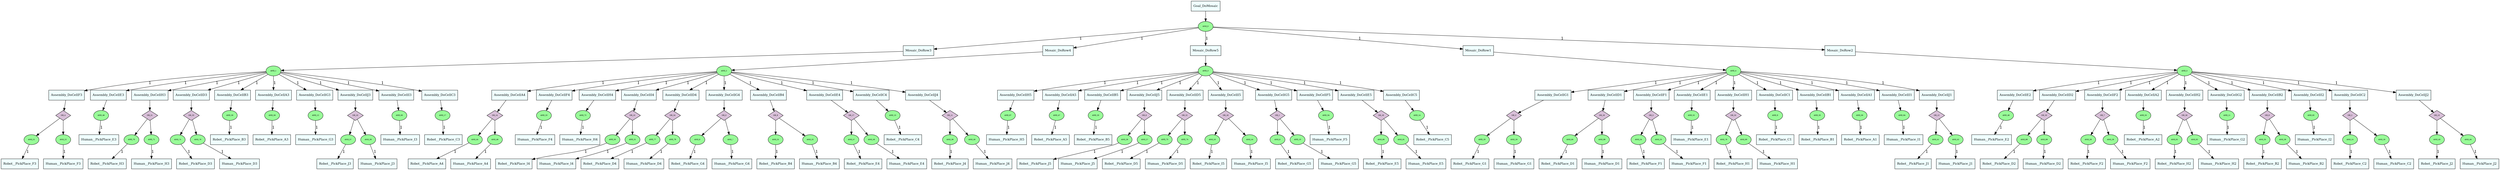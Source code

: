 digraph decomposition_graph {
	rankdir=TB;
	node [fontsize=11, style=filled, fillcolor=azure, shape = box]
	AND_0 [fontsize=6, shape= oval, style=filled, fillcolor= palegreen];
	Goal_DoMosaic -> AND_0;
	AND_0 -> Mosaic_DoRow3 [label= "1"];
	AND_0 -> Mosaic_DoRow4 [label= "1"];
	AND_0 -> Mosaic_DoRow5 [label= "1"];
	AND_0 -> Mosaic_DoRow1 [label= "1"];
	AND_0 -> Mosaic_DoRow2 [label= "1"];
	AND_1 [fontsize=6, shape= oval, style=filled, fillcolor= palegreen];
	Mosaic_DoRow3 -> AND_1;
	AND_1 -> Assembly_DoCellF3 [label= "1"];
	AND_1 -> Assembly_DoCellE3 [label= "1"];
	AND_1 -> Assembly_DoCellH3 [label= "1"];
	AND_1 -> Assembly_DoCellD3 [label= "1"];
	AND_1 -> Assembly_DoCellB3 [label= "1"];
	AND_1 -> Assembly_DoCellA3 [label= "1"];
	AND_1 -> Assembly_DoCellG3 [label= "1"];
	AND_1 -> Assembly_DoCellJ3 [label= "1"];
	AND_1 -> Assembly_DoCellI3 [label= "1"];
	AND_1 -> Assembly_DoCellC3 [label= "1"];
	AND_2 [fontsize=6, shape= oval, style=filled, fillcolor= palegreen];
	Mosaic_DoRow4 -> AND_2;
	AND_2 -> Assembly_DoCellA4 [label= "1"];
	AND_2 -> Assembly_DoCellF4 [label= "1"];
	AND_2 -> Assembly_DoCellH4 [label= "1"];
	AND_2 -> Assembly_DoCellI4 [label= "1"];
	AND_2 -> Assembly_DoCellD4 [label= "1"];
	AND_2 -> Assembly_DoCellG4 [label= "1"];
	AND_2 -> Assembly_DoCellB4 [label= "1"];
	AND_2 -> Assembly_DoCellE4 [label= "1"];
	AND_2 -> Assembly_DoCellC4 [label= "1"];
	AND_2 -> Assembly_DoCellJ4 [label= "1"];
	AND_3 [fontsize=6, shape= oval, style=filled, fillcolor= palegreen];
	Mosaic_DoRow5 -> AND_3;
	AND_3 -> Assembly_DoCellH5 [label= "1"];
	AND_3 -> Assembly_DoCellA5 [label= "1"];
	AND_3 -> Assembly_DoCellB5 [label= "1"];
	AND_3 -> Assembly_DoCellJ5 [label= "1"];
	AND_3 -> Assembly_DoCellD5 [label= "1"];
	AND_3 -> Assembly_DoCellI5 [label= "1"];
	AND_3 -> Assembly_DoCellG5 [label= "1"];
	AND_3 -> Assembly_DoCellF5 [label= "1"];
	AND_3 -> Assembly_DoCellE5 [label= "1"];
	AND_3 -> Assembly_DoCellC5 [label= "1"];
	AND_4 [fontsize=6, shape= oval, style=filled, fillcolor= palegreen];
	Mosaic_DoRow1 -> AND_4;
	AND_4 -> Assembly_DoCellG1 [label= "1"];
	AND_4 -> Assembly_DoCellD1 [label= "1"];
	AND_4 -> Assembly_DoCellF1 [label= "1"];
	AND_4 -> Assembly_DoCellE1 [label= "1"];
	AND_4 -> Assembly_DoCellH1 [label= "1"];
	AND_4 -> Assembly_DoCellC1 [label= "1"];
	AND_4 -> Assembly_DoCellB1 [label= "1"];
	AND_4 -> Assembly_DoCellA1 [label= "1"];
	AND_4 -> Assembly_DoCellI1 [label= "1"];
	AND_4 -> Assembly_DoCellJ1 [label= "1"];
	AND_5 [fontsize=6, shape= oval, style=filled, fillcolor= palegreen];
	Mosaic_DoRow2 -> AND_5;
	AND_5 -> Assembly_DoCellE2 [label= "1"];
	AND_5 -> Assembly_DoCellD2 [label= "1"];
	AND_5 -> Assembly_DoCellF2 [label= "1"];
	AND_5 -> Assembly_DoCellA2 [label= "1"];
	AND_5 -> Assembly_DoCellH2 [label= "1"];
	AND_5 -> Assembly_DoCellG2 [label= "1"];
	AND_5 -> Assembly_DoCellB2 [label= "1"];
	AND_5 -> Assembly_DoCellI2 [label= "1"];
	AND_5 -> Assembly_DoCellC2 [label= "1"];
	AND_5 -> Assembly_DoCellJ2 [label= "1"];
	OR_0 [fontsize=6, shape= diamond, style=filled, fillcolor= thistle];
	Assembly_DoCellG4 -> OR_0;
	AND_6 [fontsize=6, shape= oval, style=filled, fillcolor= palegreen];
	OR_0 -> AND_6;
	AND_6 -> Robot__PickPlace_G4 [label= "1"];
	AND_7 [fontsize=6, shape= oval, style=filled, fillcolor= palegreen];
	OR_0 -> AND_7;
	AND_7 -> Human__PickPlace_G4 [label= "1"];
	AND_8 [fontsize=6, shape= oval, style=filled, fillcolor= palegreen];
	Assembly_DoCellC1 -> AND_8;
	AND_8 -> Robot__PickPlace_C1 [label= "1"];
	OR_1 [fontsize=6, shape= diamond, style=filled, fillcolor= thistle];
	Assembly_DoCellG5 -> OR_1;
	AND_9 [fontsize=6, shape= oval, style=filled, fillcolor= palegreen];
	OR_1 -> AND_9;
	AND_9 -> Robot__PickPlace_G5 [label= "1"];
	AND_10 [fontsize=6, shape= oval, style=filled, fillcolor= palegreen];
	OR_1 -> AND_10;
	AND_10 -> Human__PickPlace_G5 [label= "1"];
	AND_11 [fontsize=6, shape= oval, style=filled, fillcolor= palegreen];
	Assembly_DoCellG2 -> AND_11;
	AND_11 -> Human__PickPlace_G2 [label= "1"];
	AND_12 [fontsize=6, shape= oval, style=filled, fillcolor= palegreen];
	Assembly_DoCellG3 -> AND_12;
	AND_12 -> Human__PickPlace_G3 [label= "1"];
	AND_13 [fontsize=6, shape= oval, style=filled, fillcolor= palegreen];
	Assembly_DoCellC4 -> AND_13;
	AND_13 -> Robot__PickPlace_C4 [label= "1"];
	AND_14 [fontsize=6, shape= oval, style=filled, fillcolor= palegreen];
	Assembly_DoCellC5 -> AND_14;
	AND_14 -> Robot__PickPlace_C5 [label= "1"];
	OR_2 [fontsize=6, shape= diamond, style=filled, fillcolor= thistle];
	Assembly_DoCellC2 -> OR_2;
	AND_15 [fontsize=6, shape= oval, style=filled, fillcolor= palegreen];
	OR_2 -> AND_15;
	AND_15 -> Robot__PickPlace_C2 [label= "1"];
	AND_16 [fontsize=6, shape= oval, style=filled, fillcolor= palegreen];
	OR_2 -> AND_16;
	AND_16 -> Human__PickPlace_C2 [label= "1"];
	AND_17 [fontsize=6, shape= oval, style=filled, fillcolor= palegreen];
	Assembly_DoCellC3 -> AND_17;
	AND_17 -> Robot__PickPlace_C3 [label= "1"];
	OR_3 [fontsize=6, shape= diamond, style=filled, fillcolor= thistle];
	Assembly_DoCellG1 -> OR_3;
	AND_18 [fontsize=6, shape= oval, style=filled, fillcolor= palegreen];
	OR_3 -> AND_18;
	AND_18 -> Robot__PickPlace_G1 [label= "1"];
	AND_19 [fontsize=6, shape= oval, style=filled, fillcolor= palegreen];
	OR_3 -> AND_19;
	AND_19 -> Human__PickPlace_G1 [label= "1"];
	AND_20 [fontsize=6, shape= oval, style=filled, fillcolor= palegreen];
	Assembly_DoCellB5 -> AND_20;
	AND_20 -> Robot__PickPlace_B5 [label= "1"];
	OR_4 [fontsize=6, shape= diamond, style=filled, fillcolor= thistle];
	Assembly_DoCellF3 -> OR_4;
	AND_21 [fontsize=6, shape= oval, style=filled, fillcolor= palegreen];
	OR_4 -> AND_21;
	AND_21 -> Robot__PickPlace_F3 [label= "1"];
	AND_22 [fontsize=6, shape= oval, style=filled, fillcolor= palegreen];
	OR_4 -> AND_22;
	AND_22 -> Human__PickPlace_F3 [label= "1"];
	AND_23 [fontsize=6, shape= oval, style=filled, fillcolor= palegreen];
	Assembly_DoCellF4 -> AND_23;
	AND_23 -> Human__PickPlace_F4 [label= "1"];
	OR_5 [fontsize=6, shape= diamond, style=filled, fillcolor= thistle];
	Assembly_DoCellF1 -> OR_5;
	AND_24 [fontsize=6, shape= oval, style=filled, fillcolor= palegreen];
	OR_5 -> AND_24;
	AND_24 -> Robot__PickPlace_F1 [label= "1"];
	AND_25 [fontsize=6, shape= oval, style=filled, fillcolor= palegreen];
	OR_5 -> AND_25;
	AND_25 -> Human__PickPlace_F1 [label= "1"];
	OR_6 [fontsize=6, shape= diamond, style=filled, fillcolor= thistle];
	Assembly_DoCellJ5 -> OR_6;
	AND_26 [fontsize=6, shape= oval, style=filled, fillcolor= palegreen];
	OR_6 -> AND_26;
	AND_26 -> Robot__PickPlace_J5 [label= "1"];
	AND_27 [fontsize=6, shape= oval, style=filled, fillcolor= palegreen];
	OR_6 -> AND_27;
	AND_27 -> Human__PickPlace_J5 [label= "1"];
	OR_7 [fontsize=6, shape= diamond, style=filled, fillcolor= thistle];
	Assembly_DoCellF2 -> OR_7;
	AND_28 [fontsize=6, shape= oval, style=filled, fillcolor= palegreen];
	OR_7 -> AND_28;
	AND_28 -> Robot__PickPlace_F2 [label= "1"];
	AND_29 [fontsize=6, shape= oval, style=filled, fillcolor= palegreen];
	OR_7 -> AND_29;
	AND_29 -> Human__PickPlace_F2 [label= "1"];
	AND_30 [fontsize=6, shape= oval, style=filled, fillcolor= palegreen];
	Assembly_DoCellB3 -> AND_30;
	AND_30 -> Robot__PickPlace_B3 [label= "1"];
	OR_8 [fontsize=6, shape= diamond, style=filled, fillcolor= thistle];
	Assembly_DoCellB4 -> OR_8;
	AND_31 [fontsize=6, shape= oval, style=filled, fillcolor= palegreen];
	OR_8 -> AND_31;
	AND_31 -> Robot__PickPlace_B4 [label= "1"];
	AND_32 [fontsize=6, shape= oval, style=filled, fillcolor= palegreen];
	OR_8 -> AND_32;
	AND_32 -> Human__PickPlace_B4 [label= "1"];
	AND_33 [fontsize=6, shape= oval, style=filled, fillcolor= palegreen];
	Assembly_DoCellB1 -> AND_33;
	AND_33 -> Robot__PickPlace_B1 [label= "1"];
	AND_34 [fontsize=6, shape= oval, style=filled, fillcolor= palegreen];
	Assembly_DoCellF5 -> AND_34;
	AND_34 -> Human__PickPlace_F5 [label= "1"];
	OR_9 [fontsize=6, shape= diamond, style=filled, fillcolor= thistle];
	Assembly_DoCellB2 -> OR_9;
	AND_35 [fontsize=6, shape= oval, style=filled, fillcolor= palegreen];
	OR_9 -> AND_35;
	AND_35 -> Robot__PickPlace_B2 [label= "1"];
	AND_36 [fontsize=6, shape= oval, style=filled, fillcolor= palegreen];
	OR_9 -> AND_36;
	AND_36 -> Human__PickPlace_B2 [label= "1"];
	OR_10 [fontsize=6, shape= diamond, style=filled, fillcolor= thistle];
	Assembly_DoCellJ3 -> OR_10;
	AND_37 [fontsize=6, shape= oval, style=filled, fillcolor= palegreen];
	OR_10 -> AND_37;
	AND_37 -> Robot__PickPlace_J3 [label= "1"];
	AND_38 [fontsize=6, shape= oval, style=filled, fillcolor= palegreen];
	OR_10 -> AND_38;
	AND_38 -> Human__PickPlace_J3 [label= "1"];
	OR_11 [fontsize=6, shape= diamond, style=filled, fillcolor= thistle];
	Assembly_DoCellJ4 -> OR_11;
	AND_39 [fontsize=6, shape= oval, style=filled, fillcolor= palegreen];
	OR_11 -> AND_39;
	AND_39 -> Robot__PickPlace_J4 [label= "1"];
	AND_40 [fontsize=6, shape= oval, style=filled, fillcolor= palegreen];
	OR_11 -> AND_40;
	AND_40 -> Human__PickPlace_J4 [label= "1"];
	OR_12 [fontsize=6, shape= diamond, style=filled, fillcolor= thistle];
	Assembly_DoCellJ1 -> OR_12;
	AND_41 [fontsize=6, shape= oval, style=filled, fillcolor= palegreen];
	OR_12 -> AND_41;
	AND_41 -> Robot__PickPlace_J1 [label= "1"];
	AND_42 [fontsize=6, shape= oval, style=filled, fillcolor= palegreen];
	OR_12 -> AND_42;
	AND_42 -> Human__PickPlace_J1 [label= "1"];
	OR_13 [fontsize=6, shape= diamond, style=filled, fillcolor= thistle];
	Assembly_DoCellJ2 -> OR_13;
	AND_43 [fontsize=6, shape= oval, style=filled, fillcolor= palegreen];
	OR_13 -> AND_43;
	AND_43 -> Robot__PickPlace_J2 [label= "1"];
	AND_44 [fontsize=6, shape= oval, style=filled, fillcolor= palegreen];
	OR_13 -> AND_44;
	AND_44 -> Human__PickPlace_J2 [label= "1"];
	OR_14 [fontsize=6, shape= diamond, style=filled, fillcolor= thistle];
	Assembly_DoCellA4 -> OR_14;
	AND_45 [fontsize=6, shape= oval, style=filled, fillcolor= palegreen];
	OR_14 -> AND_45;
	AND_45 -> Robot__PickPlace_A4 [label= "1"];
	AND_46 [fontsize=6, shape= oval, style=filled, fillcolor= palegreen];
	OR_14 -> AND_46;
	AND_46 -> Human__PickPlace_A4 [label= "1"];
	AND_47 [fontsize=6, shape= oval, style=filled, fillcolor= palegreen];
	Assembly_DoCellA5 -> AND_47;
	AND_47 -> Robot__PickPlace_A5 [label= "1"];
	AND_48 [fontsize=6, shape= oval, style=filled, fillcolor= palegreen];
	Assembly_DoCellE2 -> AND_48;
	AND_48 -> Human__PickPlace_E2 [label= "1"];
	AND_49 [fontsize=6, shape= oval, style=filled, fillcolor= palegreen];
	Assembly_DoCellE3 -> AND_49;
	AND_49 -> Human__PickPlace_E3 [label= "1"];
	OR_15 [fontsize=6, shape= diamond, style=filled, fillcolor= thistle];
	Assembly_DoCellI4 -> OR_15;
	AND_50 [fontsize=6, shape= oval, style=filled, fillcolor= palegreen];
	OR_15 -> AND_50;
	AND_50 -> Robot__PickPlace_I4 [label= "1"];
	AND_51 [fontsize=6, shape= oval, style=filled, fillcolor= palegreen];
	OR_15 -> AND_51;
	AND_51 -> Human__PickPlace_I4 [label= "1"];
	AND_52 [fontsize=6, shape= oval, style=filled, fillcolor= palegreen];
	Assembly_DoCellE1 -> AND_52;
	AND_52 -> Human__PickPlace_E1 [label= "1"];
	OR_16 [fontsize=6, shape= diamond, style=filled, fillcolor= thistle];
	Assembly_DoCellI5 -> OR_16;
	AND_53 [fontsize=6, shape= oval, style=filled, fillcolor= palegreen];
	OR_16 -> AND_53;
	AND_53 -> Robot__PickPlace_I5 [label= "1"];
	AND_54 [fontsize=6, shape= oval, style=filled, fillcolor= palegreen];
	OR_16 -> AND_54;
	AND_54 -> Human__PickPlace_I5 [label= "1"];
	AND_55 [fontsize=6, shape= oval, style=filled, fillcolor= palegreen];
	Assembly_DoCellA2 -> AND_55;
	AND_55 -> Robot__PickPlace_A2 [label= "1"];
	AND_56 [fontsize=6, shape= oval, style=filled, fillcolor= palegreen];
	Assembly_DoCellA3 -> AND_56;
	AND_56 -> Robot__PickPlace_A3 [label= "1"];
	OR_17 [fontsize=6, shape= diamond, style=filled, fillcolor= thistle];
	Assembly_DoCellE4 -> OR_17;
	AND_57 [fontsize=6, shape= oval, style=filled, fillcolor= palegreen];
	OR_17 -> AND_57;
	AND_57 -> Robot__PickPlace_E4 [label= "1"];
	AND_58 [fontsize=6, shape= oval, style=filled, fillcolor= palegreen];
	OR_17 -> AND_58;
	AND_58 -> Human__PickPlace_E4 [label= "1"];
	AND_59 [fontsize=6, shape= oval, style=filled, fillcolor= palegreen];
	Assembly_DoCellA1 -> AND_59;
	AND_59 -> Robot__PickPlace_A1 [label= "1"];
	OR_18 [fontsize=6, shape= diamond, style=filled, fillcolor= thistle];
	Assembly_DoCellE5 -> OR_18;
	AND_60 [fontsize=6, shape= oval, style=filled, fillcolor= palegreen];
	OR_18 -> AND_60;
	AND_60 -> Robot__PickPlace_E5 [label= "1"];
	AND_61 [fontsize=6, shape= oval, style=filled, fillcolor= palegreen];
	OR_18 -> AND_61;
	AND_61 -> Human__PickPlace_E5 [label= "1"];
	AND_62 [fontsize=6, shape= oval, style=filled, fillcolor= palegreen];
	Assembly_DoCellI2 -> AND_62;
	AND_62 -> Human__PickPlace_I2 [label= "1"];
	AND_63 [fontsize=6, shape= oval, style=filled, fillcolor= palegreen];
	Assembly_DoCellI3 -> AND_63;
	AND_63 -> Human__PickPlace_I3 [label= "1"];
	AND_64 [fontsize=6, shape= oval, style=filled, fillcolor= palegreen];
	Assembly_DoCellI1 -> AND_64;
	AND_64 -> Human__PickPlace_I1 [label= "1"];
	OR_19 [fontsize=6, shape= diamond, style=filled, fillcolor= thistle];
	Assembly_DoCellD1 -> OR_19;
	AND_65 [fontsize=6, shape= oval, style=filled, fillcolor= palegreen];
	OR_19 -> AND_65;
	AND_65 -> Robot__PickPlace_D1 [label= "1"];
	AND_66 [fontsize=6, shape= oval, style=filled, fillcolor= palegreen];
	OR_19 -> AND_66;
	AND_66 -> Human__PickPlace_D1 [label= "1"];
	AND_67 [fontsize=6, shape= oval, style=filled, fillcolor= palegreen];
	Assembly_DoCellH5 -> AND_67;
	AND_67 -> Human__PickPlace_H5 [label= "1"];
	OR_20 [fontsize=6, shape= diamond, style=filled, fillcolor= thistle];
	Assembly_DoCellD2 -> OR_20;
	AND_68 [fontsize=6, shape= oval, style=filled, fillcolor= palegreen];
	OR_20 -> AND_68;
	AND_68 -> Robot__PickPlace_D2 [label= "1"];
	AND_69 [fontsize=6, shape= oval, style=filled, fillcolor= palegreen];
	OR_20 -> AND_69;
	AND_69 -> Human__PickPlace_D2 [label= "1"];
	OR_21 [fontsize=6, shape= diamond, style=filled, fillcolor= thistle];
	Assembly_DoCellH3 -> OR_21;
	AND_70 [fontsize=6, shape= oval, style=filled, fillcolor= palegreen];
	OR_21 -> AND_70;
	AND_70 -> Robot__PickPlace_H3 [label= "1"];
	AND_71 [fontsize=6, shape= oval, style=filled, fillcolor= palegreen];
	OR_21 -> AND_71;
	AND_71 -> Human__PickPlace_H3 [label= "1"];
	AND_72 [fontsize=6, shape= oval, style=filled, fillcolor= palegreen];
	Assembly_DoCellH4 -> AND_72;
	AND_72 -> Human__PickPlace_H4 [label= "1"];
	OR_22 [fontsize=6, shape= diamond, style=filled, fillcolor= thistle];
	Assembly_DoCellD5 -> OR_22;
	AND_73 [fontsize=6, shape= oval, style=filled, fillcolor= palegreen];
	OR_22 -> AND_73;
	AND_73 -> Robot__PickPlace_D5 [label= "1"];
	AND_74 [fontsize=6, shape= oval, style=filled, fillcolor= palegreen];
	OR_22 -> AND_74;
	AND_74 -> Human__PickPlace_D5 [label= "1"];
	OR_23 [fontsize=6, shape= diamond, style=filled, fillcolor= thistle];
	Assembly_DoCellD3 -> OR_23;
	AND_75 [fontsize=6, shape= oval, style=filled, fillcolor= palegreen];
	OR_23 -> AND_75;
	AND_75 -> Robot__PickPlace_D3 [label= "1"];
	AND_76 [fontsize=6, shape= oval, style=filled, fillcolor= palegreen];
	OR_23 -> AND_76;
	AND_76 -> Human__PickPlace_D3 [label= "1"];
	OR_24 [fontsize=6, shape= diamond, style=filled, fillcolor= thistle];
	Assembly_DoCellD4 -> OR_24;
	AND_77 [fontsize=6, shape= oval, style=filled, fillcolor= palegreen];
	OR_24 -> AND_77;
	AND_77 -> Robot__PickPlace_D4 [label= "1"];
	AND_78 [fontsize=6, shape= oval, style=filled, fillcolor= palegreen];
	OR_24 -> AND_78;
	AND_78 -> Human__PickPlace_D4 [label= "1"];
	OR_25 [fontsize=6, shape= diamond, style=filled, fillcolor= thistle];
	Assembly_DoCellH1 -> OR_25;
	AND_79 [fontsize=6, shape= oval, style=filled, fillcolor= palegreen];
	OR_25 -> AND_79;
	AND_79 -> Robot__PickPlace_H1 [label= "1"];
	AND_80 [fontsize=6, shape= oval, style=filled, fillcolor= palegreen];
	OR_25 -> AND_80;
	AND_80 -> Human__PickPlace_H1 [label= "1"];
	OR_26 [fontsize=6, shape= diamond, style=filled, fillcolor= thistle];
	Assembly_DoCellH2 -> OR_26;
	AND_81 [fontsize=6, shape= oval, style=filled, fillcolor= palegreen];
	OR_26 -> AND_81;
	AND_81 -> Robot__PickPlace_H2 [label= "1"];
	AND_82 [fontsize=6, shape= oval, style=filled, fillcolor= palegreen];
	OR_26 -> AND_82;
	AND_82 -> Human__PickPlace_H2 [label= "1"];

}

